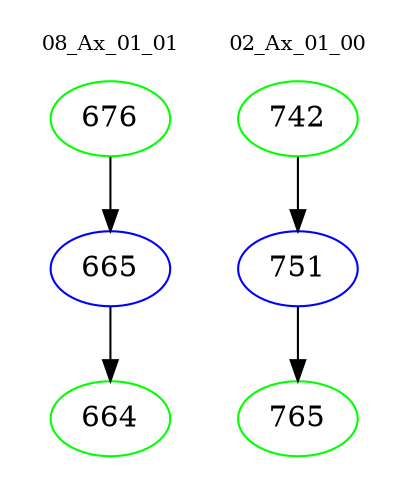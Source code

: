 digraph{
subgraph cluster_0 {
color = white
label = "08_Ax_01_01";
fontsize=10;
T0_676 [label="676", color="green"]
T0_676 -> T0_665 [color="black"]
T0_665 [label="665", color="blue"]
T0_665 -> T0_664 [color="black"]
T0_664 [label="664", color="green"]
}
subgraph cluster_1 {
color = white
label = "02_Ax_01_00";
fontsize=10;
T1_742 [label="742", color="green"]
T1_742 -> T1_751 [color="black"]
T1_751 [label="751", color="blue"]
T1_751 -> T1_765 [color="black"]
T1_765 [label="765", color="green"]
}
}
